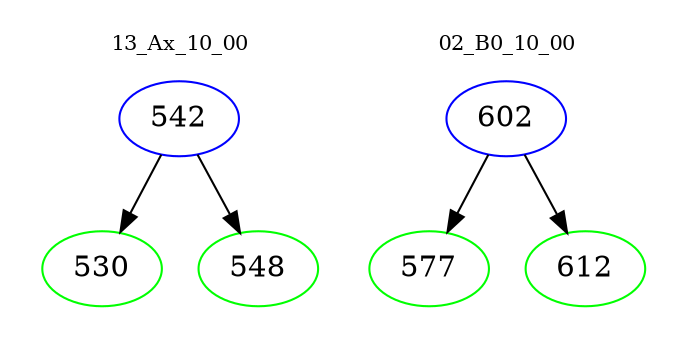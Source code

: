 digraph{
subgraph cluster_0 {
color = white
label = "13_Ax_10_00";
fontsize=10;
T0_542 [label="542", color="blue"]
T0_542 -> T0_530 [color="black"]
T0_530 [label="530", color="green"]
T0_542 -> T0_548 [color="black"]
T0_548 [label="548", color="green"]
}
subgraph cluster_1 {
color = white
label = "02_B0_10_00";
fontsize=10;
T1_602 [label="602", color="blue"]
T1_602 -> T1_577 [color="black"]
T1_577 [label="577", color="green"]
T1_602 -> T1_612 [color="black"]
T1_612 [label="612", color="green"]
}
}
